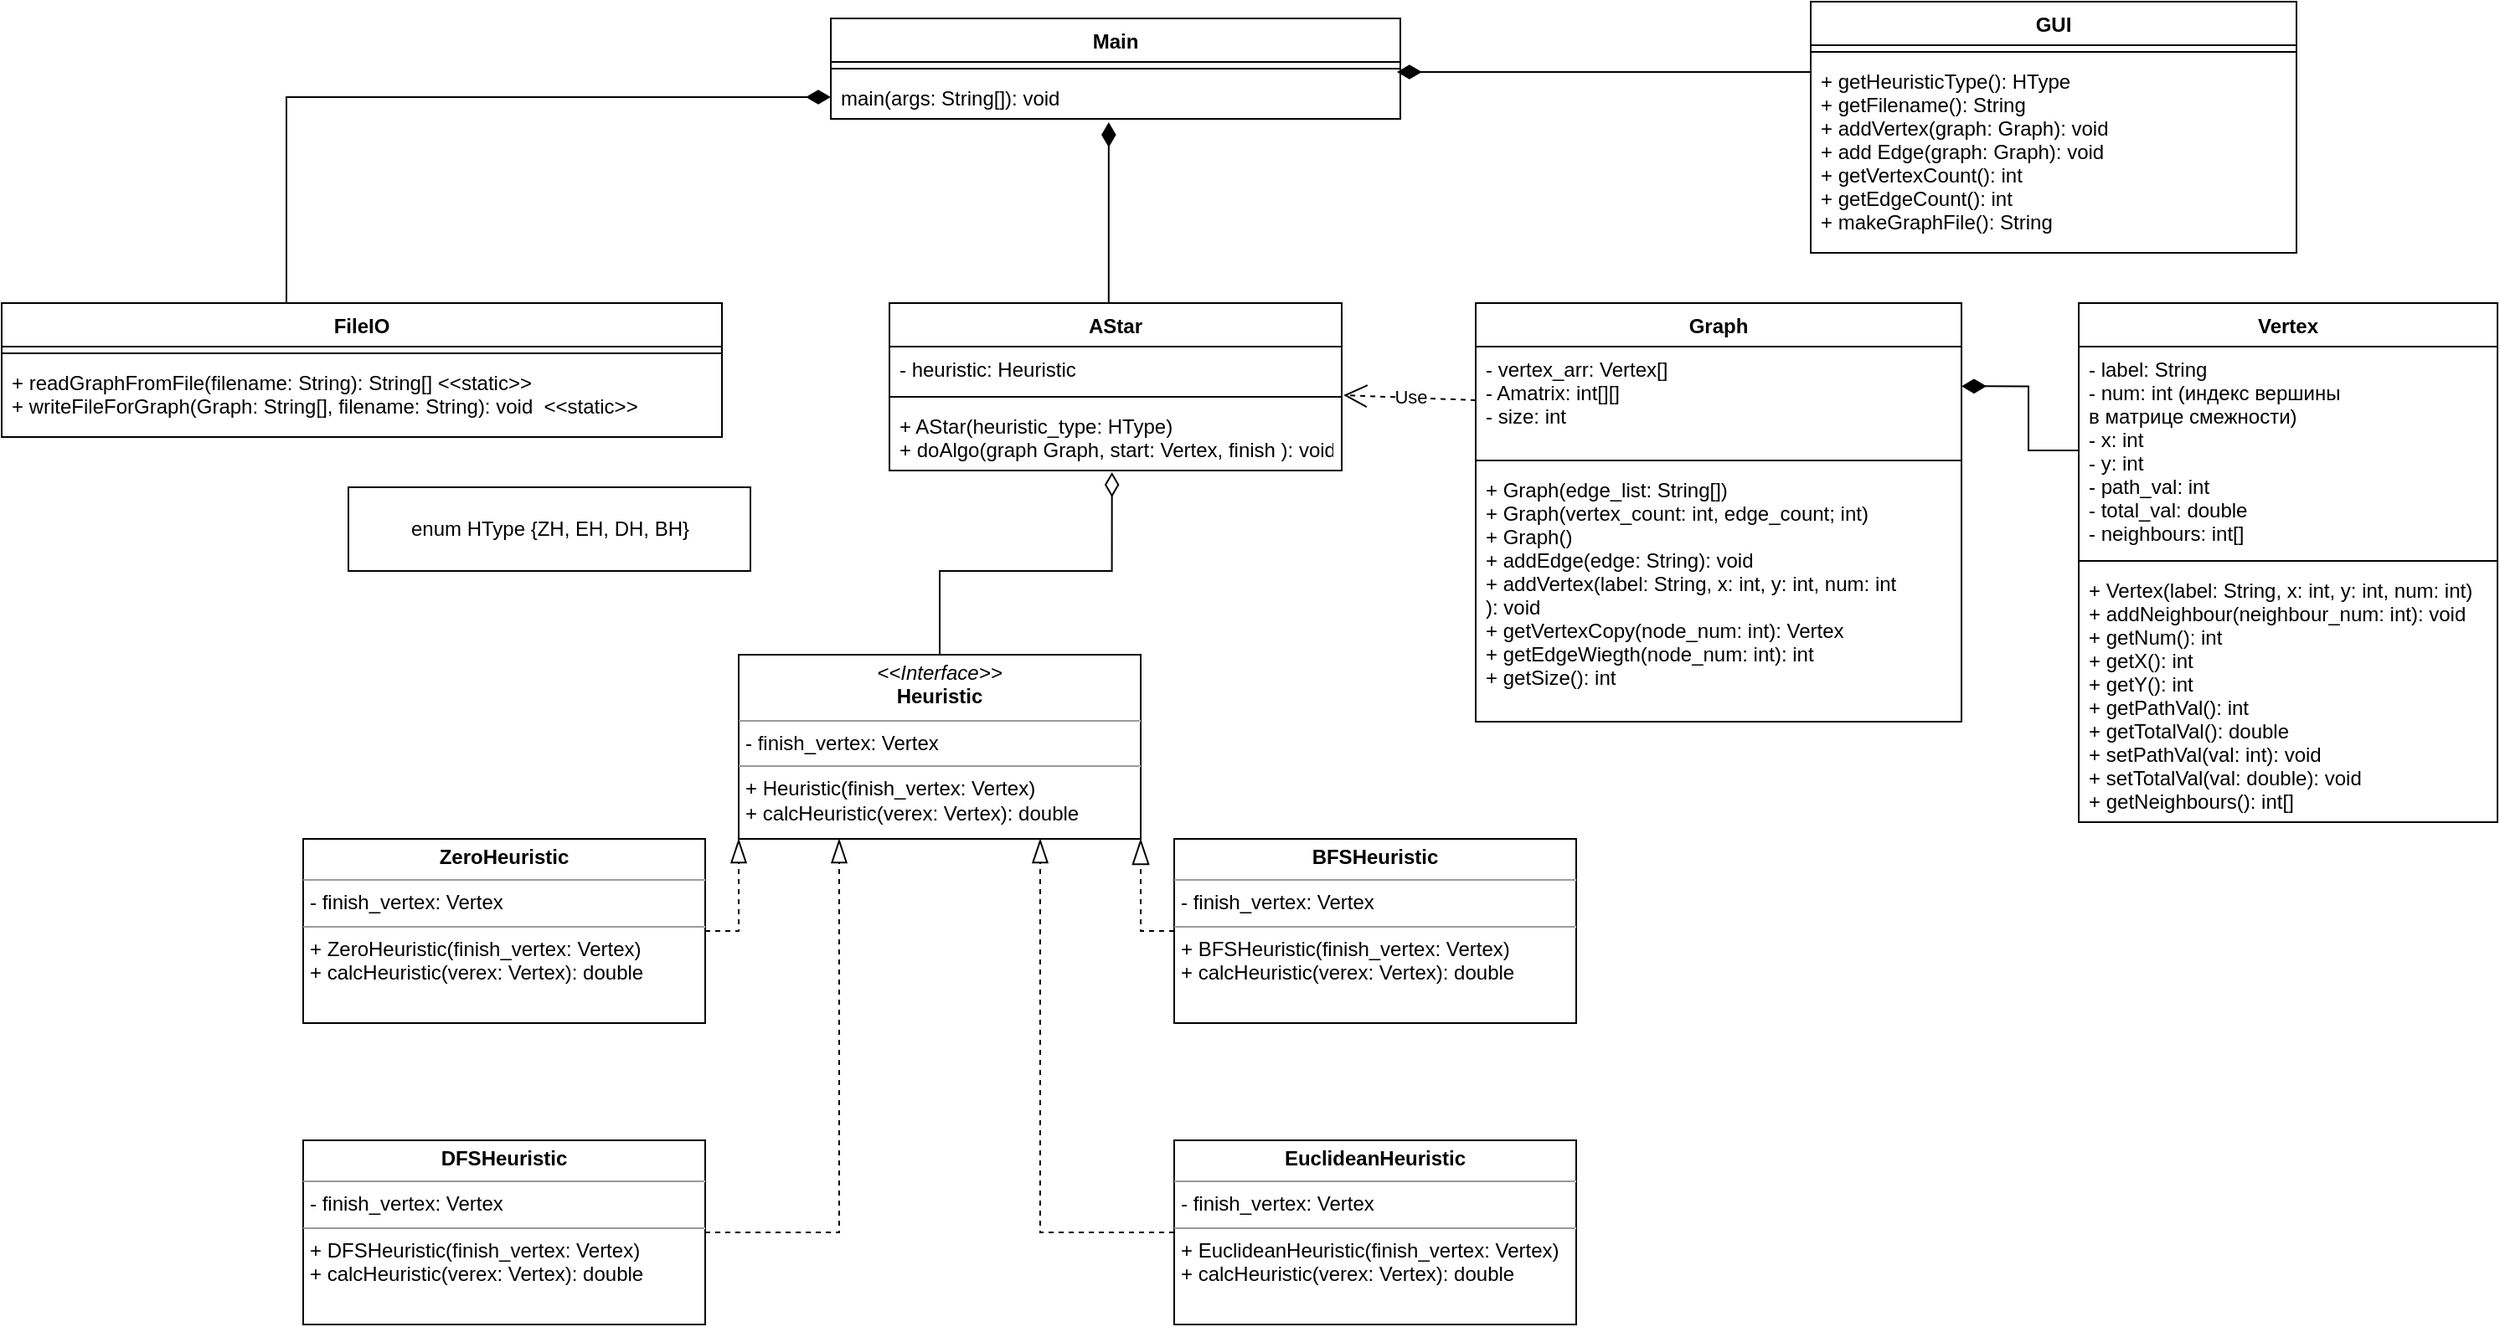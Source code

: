 <mxfile version="14.6.13" type="device"><diagram id="vDfk51bzuuRW-t5i6gBA" name="Страница 1"><mxGraphModel dx="2450" dy="504" grid="1" gridSize="10" guides="1" tooltips="1" connect="1" arrows="1" fold="1" page="1" pageScale="1" pageWidth="827" pageHeight="1169" math="0" shadow="0"><root><mxCell id="0"/><mxCell id="1" parent="0"/><mxCell id="TQtFSgQ96KS6AKX3kSrI-1" value="Vertex" style="swimlane;fontStyle=1;align=center;verticalAlign=top;childLayout=stackLayout;horizontal=1;startSize=26;horizontalStack=0;resizeParent=1;resizeParentMax=0;resizeLast=0;collapsible=1;marginBottom=0;" vertex="1" parent="1"><mxGeometry x="380" y="200" width="250" height="310" as="geometry"/></mxCell><mxCell id="TQtFSgQ96KS6AKX3kSrI-2" value="- label: String&#10;- num: int (индекс вершины&#10;в матрице смежности)&#10;- x: int&#10;- y: int&#10;- path_val: int&#10;- total_val: double&#10;- neighbours: int[]" style="text;strokeColor=none;fillColor=none;align=left;verticalAlign=top;spacingLeft=4;spacingRight=4;overflow=hidden;rotatable=0;points=[[0,0.5],[1,0.5]];portConstraint=eastwest;" vertex="1" parent="TQtFSgQ96KS6AKX3kSrI-1"><mxGeometry y="26" width="250" height="124" as="geometry"/></mxCell><mxCell id="TQtFSgQ96KS6AKX3kSrI-3" value="" style="line;strokeWidth=1;fillColor=none;align=left;verticalAlign=middle;spacingTop=-1;spacingLeft=3;spacingRight=3;rotatable=0;labelPosition=right;points=[];portConstraint=eastwest;" vertex="1" parent="TQtFSgQ96KS6AKX3kSrI-1"><mxGeometry y="150" width="250" height="8" as="geometry"/></mxCell><mxCell id="TQtFSgQ96KS6AKX3kSrI-4" value="+ Vertex(label: String, x: int, y: int, num: int)&#10;+ addNeighbour(neighbour_num: int): void&#10;+ getNum(): int&#10;+ getX(): int&#10;+ getY(): int&#10;+ getPathVal(): int&#10;+ getTotalVal(): double&#10;+ setPathVal(val: int): void&#10;+ setTotalVal(val: double): void&#10;+ getNeighbours(): int[]" style="text;strokeColor=none;fillColor=none;align=left;verticalAlign=top;spacingLeft=4;spacingRight=4;overflow=hidden;rotatable=0;points=[[0,0.5],[1,0.5]];portConstraint=eastwest;" vertex="1" parent="TQtFSgQ96KS6AKX3kSrI-1"><mxGeometry y="158" width="250" height="152" as="geometry"/></mxCell><mxCell id="TQtFSgQ96KS6AKX3kSrI-5" value="Graph" style="swimlane;fontStyle=1;align=center;verticalAlign=top;childLayout=stackLayout;horizontal=1;startSize=26;horizontalStack=0;resizeParent=1;resizeParentMax=0;resizeLast=0;collapsible=1;marginBottom=0;" vertex="1" parent="1"><mxGeometry x="20" y="200" width="290" height="250" as="geometry"/></mxCell><mxCell id="TQtFSgQ96KS6AKX3kSrI-6" value="- vertex_arr: Vertex[]&#10;- Amatrix: int[][]&#10;- size: int" style="text;strokeColor=none;fillColor=none;align=left;verticalAlign=top;spacingLeft=4;spacingRight=4;overflow=hidden;rotatable=0;points=[[0,0.5],[1,0.5]];portConstraint=eastwest;" vertex="1" parent="TQtFSgQ96KS6AKX3kSrI-5"><mxGeometry y="26" width="290" height="64" as="geometry"/></mxCell><mxCell id="TQtFSgQ96KS6AKX3kSrI-7" value="" style="line;strokeWidth=1;fillColor=none;align=left;verticalAlign=middle;spacingTop=-1;spacingLeft=3;spacingRight=3;rotatable=0;labelPosition=right;points=[];portConstraint=eastwest;" vertex="1" parent="TQtFSgQ96KS6AKX3kSrI-5"><mxGeometry y="90" width="290" height="8" as="geometry"/></mxCell><mxCell id="TQtFSgQ96KS6AKX3kSrI-8" value="+ Graph(edge_list: String[])&#10;+ Graph(vertex_count: int, edge_count; int)&#10;+ Graph()&#10;+ addEdge(edge: String): void&#10;+ addVertex(label: String, x: int, y: int, num: int&#10;): void&#10;+ getVertexCopy(node_num: int): Vertex&#10;+ getEdgeWiegth(node_num: int): int&#10;+ getSize(): int&#10;" style="text;strokeColor=none;fillColor=none;align=left;verticalAlign=top;spacingLeft=4;spacingRight=4;overflow=hidden;rotatable=0;points=[[0,0.5],[1,0.5]];portConstraint=eastwest;" vertex="1" parent="TQtFSgQ96KS6AKX3kSrI-5"><mxGeometry y="98" width="290" height="152" as="geometry"/></mxCell><mxCell id="TQtFSgQ96KS6AKX3kSrI-39" value="" style="edgeStyle=orthogonalEdgeStyle;rounded=0;orthogonalLoop=1;jettySize=auto;html=1;exitX=0.5;exitY=0;exitDx=0;exitDy=0;entryX=0.488;entryY=1.077;entryDx=0;entryDy=0;entryPerimeter=0;endArrow=diamondThin;endFill=1;endSize=12;" edge="1" parent="1" source="TQtFSgQ96KS6AKX3kSrI-9" target="TQtFSgQ96KS6AKX3kSrI-36"><mxGeometry relative="1" as="geometry"><Array as="points"><mxPoint x="-199" y="200"/></Array></mxGeometry></mxCell><mxCell id="TQtFSgQ96KS6AKX3kSrI-9" value="AStar" style="swimlane;fontStyle=1;align=center;verticalAlign=top;childLayout=stackLayout;horizontal=1;startSize=26;horizontalStack=0;resizeParent=1;resizeParentMax=0;resizeLast=0;collapsible=1;marginBottom=0;" vertex="1" parent="1"><mxGeometry x="-330" y="200" width="270" height="100" as="geometry"/></mxCell><mxCell id="TQtFSgQ96KS6AKX3kSrI-10" value="- heuristic: Heuristic" style="text;strokeColor=none;fillColor=none;align=left;verticalAlign=top;spacingLeft=4;spacingRight=4;overflow=hidden;rotatable=0;points=[[0,0.5],[1,0.5]];portConstraint=eastwest;" vertex="1" parent="TQtFSgQ96KS6AKX3kSrI-9"><mxGeometry y="26" width="270" height="26" as="geometry"/></mxCell><mxCell id="TQtFSgQ96KS6AKX3kSrI-11" value="" style="line;strokeWidth=1;fillColor=none;align=left;verticalAlign=middle;spacingTop=-1;spacingLeft=3;spacingRight=3;rotatable=0;labelPosition=right;points=[];portConstraint=eastwest;" vertex="1" parent="TQtFSgQ96KS6AKX3kSrI-9"><mxGeometry y="52" width="270" height="8" as="geometry"/></mxCell><mxCell id="TQtFSgQ96KS6AKX3kSrI-12" value="+ AStar(heuristic_type: HType)&#10;+ doAlgo(graph Graph, start: Vertex, finish ): void" style="text;strokeColor=none;fillColor=none;align=left;verticalAlign=top;spacingLeft=4;spacingRight=4;overflow=hidden;rotatable=0;points=[[0,0.5],[1,0.5]];portConstraint=eastwest;" vertex="1" parent="TQtFSgQ96KS6AKX3kSrI-9"><mxGeometry y="60" width="270" height="40" as="geometry"/></mxCell><mxCell id="TQtFSgQ96KS6AKX3kSrI-13" style="edgeStyle=orthogonalEdgeStyle;rounded=0;orthogonalLoop=1;jettySize=auto;html=1;exitX=0.5;exitY=0;exitDx=0;exitDy=0;entryX=0.492;entryY=1.025;entryDx=0;entryDy=0;entryPerimeter=0;endArrow=diamondThin;endFill=0;endSize=12;startSize=6;" edge="1" parent="1" source="TQtFSgQ96KS6AKX3kSrI-14" target="TQtFSgQ96KS6AKX3kSrI-12"><mxGeometry relative="1" as="geometry"/></mxCell><mxCell id="TQtFSgQ96KS6AKX3kSrI-14" value="&lt;p style=&quot;margin: 0px ; margin-top: 4px ; text-align: center&quot;&gt;&lt;i&gt;&amp;lt;&amp;lt;Interface&amp;gt;&amp;gt;&lt;/i&gt;&lt;br&gt;&lt;span style=&quot;font-weight: 700&quot;&gt;Heuristic&lt;/span&gt;&lt;br&gt;&lt;/p&gt;&lt;hr size=&quot;1&quot;&gt;&lt;p style=&quot;margin: 0px ; margin-left: 4px&quot;&gt;- finish_vertex: Vertex&lt;br&gt;&lt;/p&gt;&lt;hr size=&quot;1&quot;&gt;&lt;p style=&quot;margin: 0px ; margin-left: 4px&quot;&gt;+ Heuristic(finish_vertex: Vertex)&lt;br style=&quot;padding: 0px ; margin: 0px&quot;&gt;+ calcHeuristic(verex: Vertex): double&lt;br&gt;&lt;/p&gt;" style="verticalAlign=top;align=left;overflow=fill;fontSize=12;fontFamily=Helvetica;html=1;" vertex="1" parent="1"><mxGeometry x="-420" y="410" width="240" height="110" as="geometry"/></mxCell><mxCell id="TQtFSgQ96KS6AKX3kSrI-15" style="edgeStyle=orthogonalEdgeStyle;rounded=0;orthogonalLoop=1;jettySize=auto;html=1;exitX=0;exitY=0.5;exitDx=0;exitDy=0;entryX=0.75;entryY=1;entryDx=0;entryDy=0;dashed=1;endArrow=blockThin;endFill=0;endSize=12;" edge="1" parent="1" source="TQtFSgQ96KS6AKX3kSrI-16" target="TQtFSgQ96KS6AKX3kSrI-14"><mxGeometry relative="1" as="geometry"/></mxCell><mxCell id="TQtFSgQ96KS6AKX3kSrI-16" value="&lt;p style=&quot;margin: 0px ; margin-top: 4px ; text-align: center&quot;&gt;&lt;b&gt;EuclideanHeuristic&lt;/b&gt;&lt;/p&gt;&lt;hr size=&quot;1&quot;&gt;&lt;p style=&quot;margin: 0px ; margin-left: 4px&quot;&gt;- finish_vertex: Vertex&lt;br&gt;&lt;/p&gt;&lt;hr size=&quot;1&quot;&gt;&lt;p style=&quot;margin: 0px ; margin-left: 4px&quot;&gt;+ EuclideanHeuristic(finish_vertex: Vertex)&lt;br style=&quot;padding: 0px ; margin: 0px&quot;&gt;+ calcHeuristic(verex: Vertex): double&lt;br&gt;&lt;/p&gt;" style="verticalAlign=top;align=left;overflow=fill;fontSize=12;fontFamily=Helvetica;html=1;" vertex="1" parent="1"><mxGeometry x="-160" y="700" width="240" height="110" as="geometry"/></mxCell><mxCell id="TQtFSgQ96KS6AKX3kSrI-17" style="edgeStyle=orthogonalEdgeStyle;rounded=0;orthogonalLoop=1;jettySize=auto;html=1;exitX=1;exitY=0.5;exitDx=0;exitDy=0;entryX=0;entryY=1;entryDx=0;entryDy=0;dashed=1;endArrow=blockThin;endFill=0;endSize=12;" edge="1" parent="1" source="TQtFSgQ96KS6AKX3kSrI-18" target="TQtFSgQ96KS6AKX3kSrI-14"><mxGeometry relative="1" as="geometry"/></mxCell><mxCell id="TQtFSgQ96KS6AKX3kSrI-18" value="&lt;p style=&quot;margin: 0px ; margin-top: 4px ; text-align: center&quot;&gt;&lt;b&gt;ZeroHeuristic&lt;/b&gt;&lt;/p&gt;&lt;hr size=&quot;1&quot;&gt;&lt;p style=&quot;margin: 0px ; margin-left: 4px&quot;&gt;- finish_vertex: Vertex&lt;br&gt;&lt;/p&gt;&lt;hr size=&quot;1&quot;&gt;&lt;p style=&quot;margin: 0px ; margin-left: 4px&quot;&gt;+ ZeroHeuristic(finish_vertex: Vertex)&lt;br style=&quot;padding: 0px ; margin: 0px&quot;&gt;+ calcHeuristic(verex: Vertex): double&lt;br&gt;&lt;/p&gt;" style="verticalAlign=top;align=left;overflow=fill;fontSize=12;fontFamily=Helvetica;html=1;" vertex="1" parent="1"><mxGeometry x="-680" y="520" width="240" height="110" as="geometry"/></mxCell><mxCell id="TQtFSgQ96KS6AKX3kSrI-19" style="edgeStyle=orthogonalEdgeStyle;rounded=0;orthogonalLoop=1;jettySize=auto;html=1;exitX=1;exitY=0.5;exitDx=0;exitDy=0;entryX=0.25;entryY=1;entryDx=0;entryDy=0;dashed=1;endArrow=blockThin;endFill=0;endSize=12;" edge="1" parent="1" source="TQtFSgQ96KS6AKX3kSrI-20" target="TQtFSgQ96KS6AKX3kSrI-14"><mxGeometry relative="1" as="geometry"/></mxCell><mxCell id="TQtFSgQ96KS6AKX3kSrI-20" value="&lt;p style=&quot;margin: 0px ; margin-top: 4px ; text-align: center&quot;&gt;&lt;b&gt;DFSHeuristic&lt;/b&gt;&lt;/p&gt;&lt;hr size=&quot;1&quot;&gt;&lt;p style=&quot;margin: 0px ; margin-left: 4px&quot;&gt;- finish_vertex: Vertex&lt;br&gt;&lt;/p&gt;&lt;hr size=&quot;1&quot;&gt;&lt;p style=&quot;margin: 0px ; margin-left: 4px&quot;&gt;+ DFSHeuristic(finish_vertex: Vertex)&lt;br style=&quot;padding: 0px ; margin: 0px&quot;&gt;+ calcHeuristic(verex: Vertex): double&lt;br&gt;&lt;/p&gt;" style="verticalAlign=top;align=left;overflow=fill;fontSize=12;fontFamily=Helvetica;html=1;" vertex="1" parent="1"><mxGeometry x="-680" y="700" width="240" height="110" as="geometry"/></mxCell><mxCell id="TQtFSgQ96KS6AKX3kSrI-21" style="edgeStyle=orthogonalEdgeStyle;rounded=0;orthogonalLoop=1;jettySize=auto;html=1;exitX=0;exitY=0.5;exitDx=0;exitDy=0;entryX=1;entryY=1;entryDx=0;entryDy=0;dashed=1;endArrow=blockThin;endFill=0;endSize=13;" edge="1" parent="1" source="TQtFSgQ96KS6AKX3kSrI-22" target="TQtFSgQ96KS6AKX3kSrI-14"><mxGeometry relative="1" as="geometry"/></mxCell><mxCell id="TQtFSgQ96KS6AKX3kSrI-22" value="&lt;p style=&quot;margin: 0px ; margin-top: 4px ; text-align: center&quot;&gt;&lt;b&gt;BFSHeuristic&lt;/b&gt;&lt;/p&gt;&lt;hr size=&quot;1&quot;&gt;&lt;p style=&quot;margin: 0px ; margin-left: 4px&quot;&gt;- finish_vertex: Vertex&lt;br&gt;&lt;/p&gt;&lt;hr size=&quot;1&quot;&gt;&lt;p style=&quot;margin: 0px ; margin-left: 4px&quot;&gt;+ BFSHeuristic(finish_vertex: Vertex)&lt;br style=&quot;padding: 0px ; margin: 0px&quot;&gt;+ calcHeuristic(verex: Vertex): double&lt;br&gt;&lt;/p&gt;" style="verticalAlign=top;align=left;overflow=fill;fontSize=12;fontFamily=Helvetica;html=1;" vertex="1" parent="1"><mxGeometry x="-160" y="520" width="240" height="110" as="geometry"/></mxCell><mxCell id="TQtFSgQ96KS6AKX3kSrI-23" style="edgeStyle=orthogonalEdgeStyle;rounded=0;orthogonalLoop=1;jettySize=auto;html=1;exitX=0;exitY=0.5;exitDx=0;exitDy=0;entryX=1;entryY=0.37;entryDx=0;entryDy=0;entryPerimeter=0;endArrow=diamondThin;endFill=1;startSize=6;endSize=12;" edge="1" parent="1" source="TQtFSgQ96KS6AKX3kSrI-2" target="TQtFSgQ96KS6AKX3kSrI-6"><mxGeometry relative="1" as="geometry"/></mxCell><mxCell id="TQtFSgQ96KS6AKX3kSrI-24" value="Use" style="endArrow=open;endSize=12;dashed=1;html=1;exitX=0;exitY=0.5;exitDx=0;exitDy=0;entryX=1.004;entryY=1.115;entryDx=0;entryDy=0;entryPerimeter=0;" edge="1" parent="1" source="TQtFSgQ96KS6AKX3kSrI-6" target="TQtFSgQ96KS6AKX3kSrI-10"><mxGeometry width="160" relative="1" as="geometry"><mxPoint x="-50" y="430" as="sourcePoint"/><mxPoint x="-73" y="255" as="targetPoint"/></mxGeometry></mxCell><mxCell id="TQtFSgQ96KS6AKX3kSrI-33" value="Main" style="swimlane;fontStyle=1;align=center;verticalAlign=top;childLayout=stackLayout;horizontal=1;startSize=26;horizontalStack=0;resizeParent=1;resizeParentMax=0;resizeLast=0;collapsible=1;marginBottom=0;" vertex="1" parent="1"><mxGeometry x="-365" y="30" width="340" height="60" as="geometry"/></mxCell><mxCell id="TQtFSgQ96KS6AKX3kSrI-35" value="" style="line;strokeWidth=1;fillColor=none;align=left;verticalAlign=middle;spacingTop=-1;spacingLeft=3;spacingRight=3;rotatable=0;labelPosition=right;points=[];portConstraint=eastwest;" vertex="1" parent="TQtFSgQ96KS6AKX3kSrI-33"><mxGeometry y="26" width="340" height="8" as="geometry"/></mxCell><mxCell id="TQtFSgQ96KS6AKX3kSrI-36" value="main(args: String[]): void" style="text;strokeColor=none;fillColor=none;align=left;verticalAlign=top;spacingLeft=4;spacingRight=4;overflow=hidden;rotatable=0;points=[[0,0.5],[1,0.5]];portConstraint=eastwest;" vertex="1" parent="TQtFSgQ96KS6AKX3kSrI-33"><mxGeometry y="34" width="340" height="26" as="geometry"/></mxCell><mxCell id="TQtFSgQ96KS6AKX3kSrI-29" value="FileIO" style="swimlane;fontStyle=1;align=center;verticalAlign=top;childLayout=stackLayout;horizontal=1;startSize=26;horizontalStack=0;resizeParent=1;resizeParentMax=0;resizeLast=0;collapsible=1;marginBottom=0;" vertex="1" parent="1"><mxGeometry x="-860" y="200" width="430" height="80" as="geometry"/></mxCell><mxCell id="TQtFSgQ96KS6AKX3kSrI-31" value="" style="line;strokeWidth=1;fillColor=none;align=left;verticalAlign=middle;spacingTop=-1;spacingLeft=3;spacingRight=3;rotatable=0;labelPosition=right;points=[];portConstraint=eastwest;" vertex="1" parent="TQtFSgQ96KS6AKX3kSrI-29"><mxGeometry y="26" width="430" height="8" as="geometry"/></mxCell><mxCell id="TQtFSgQ96KS6AKX3kSrI-32" value="+ readGraphFromFile(filename: String): String[] &lt;&lt;static&gt;&gt;&#10;+ writeFileForGraph(Graph: String[], filename: String): void  &lt;&lt;static&gt;&gt;" style="text;strokeColor=none;fillColor=none;align=left;verticalAlign=top;spacingLeft=4;spacingRight=4;overflow=hidden;rotatable=0;points=[[0,0.5],[1,0.5]];portConstraint=eastwest;" vertex="1" parent="TQtFSgQ96KS6AKX3kSrI-29"><mxGeometry y="34" width="430" height="46" as="geometry"/></mxCell><mxCell id="TQtFSgQ96KS6AKX3kSrI-40" value="" style="edgeStyle=orthogonalEdgeStyle;rounded=0;orthogonalLoop=1;jettySize=auto;html=1;exitX=0.5;exitY=0;exitDx=0;exitDy=0;entryX=0;entryY=0.5;entryDx=0;entryDy=0;endArrow=diamondThin;endFill=1;endSize=12;" edge="1" parent="1" source="TQtFSgQ96KS6AKX3kSrI-29" target="TQtFSgQ96KS6AKX3kSrI-36"><mxGeometry relative="1" as="geometry"><mxPoint x="-445.9" y="228" as="sourcePoint"/><mxPoint x="-290" y="110" as="targetPoint"/><Array as="points"><mxPoint x="-690" y="77"/></Array></mxGeometry></mxCell><mxCell id="TQtFSgQ96KS6AKX3kSrI-42" value="enum HType {ZH, EH, DH, BH}" style="html=1;" vertex="1" parent="1"><mxGeometry x="-653" y="310" width="240" height="50" as="geometry"/></mxCell><mxCell id="TQtFSgQ96KS6AKX3kSrI-48" value="GUI" style="swimlane;fontStyle=1;align=center;verticalAlign=top;childLayout=stackLayout;horizontal=1;startSize=26;horizontalStack=0;resizeParent=1;resizeParentMax=0;resizeLast=0;collapsible=1;marginBottom=0;" vertex="1" parent="1"><mxGeometry x="220" y="20" width="290" height="150" as="geometry"/></mxCell><mxCell id="TQtFSgQ96KS6AKX3kSrI-50" value="" style="line;strokeWidth=1;fillColor=none;align=left;verticalAlign=middle;spacingTop=-1;spacingLeft=3;spacingRight=3;rotatable=0;labelPosition=right;points=[];portConstraint=eastwest;" vertex="1" parent="TQtFSgQ96KS6AKX3kSrI-48"><mxGeometry y="26" width="290" height="8" as="geometry"/></mxCell><mxCell id="TQtFSgQ96KS6AKX3kSrI-51" value="+ getHeuristicType(): HType&#10;+ getFilename(): String&#10;+ addVertex(graph: Graph): void&#10;+ add Edge(graph: Graph): void&#10;+ getVertexCount(): int&#10;+ getEdgeCount(): int&#10;+ makeGraphFile(): String" style="text;strokeColor=none;fillColor=none;align=left;verticalAlign=top;spacingLeft=4;spacingRight=4;overflow=hidden;rotatable=0;points=[[0,0.5],[1,0.5]];portConstraint=eastwest;" vertex="1" parent="TQtFSgQ96KS6AKX3kSrI-48"><mxGeometry y="34" width="290" height="116" as="geometry"/></mxCell><mxCell id="TQtFSgQ96KS6AKX3kSrI-53" value="" style="edgeStyle=orthogonalEdgeStyle;rounded=0;orthogonalLoop=1;jettySize=auto;html=1;entryX=0.994;entryY=-0.077;entryDx=0;entryDy=0;entryPerimeter=0;exitX=0;exitY=0.009;exitDx=0;exitDy=0;exitPerimeter=0;endArrow=diamondThin;endFill=1;endSize=12;" edge="1" parent="1" source="TQtFSgQ96KS6AKX3kSrI-51" target="TQtFSgQ96KS6AKX3kSrI-36"><mxGeometry relative="1" as="geometry"><mxPoint x="190" y="77" as="sourcePoint"/><mxPoint x="110.02" y="30.002" as="targetPoint"/><Array as="points"><mxPoint x="220" y="62"/></Array></mxGeometry></mxCell></root></mxGraphModel></diagram></mxfile>